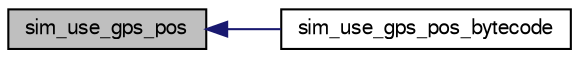 digraph "sim_use_gps_pos"
{
  edge [fontname="FreeSans",fontsize="10",labelfontname="FreeSans",labelfontsize="10"];
  node [fontname="FreeSans",fontsize="10",shape=record];
  rankdir="LR";
  Node1 [label="sim_use_gps_pos",height=0.2,width=0.4,color="black", fillcolor="grey75", style="filled", fontcolor="black"];
  Node1 -> Node2 [dir="back",color="midnightblue",fontsize="10",style="solid",fontname="FreeSans"];
  Node2 [label="sim_use_gps_pos_bytecode",height=0.2,width=0.4,color="black", fillcolor="white", style="filled",URL="$sim__gps_8c.html#a7e916af45c0d2dea26e3e5faff0bd3e5"];
}

